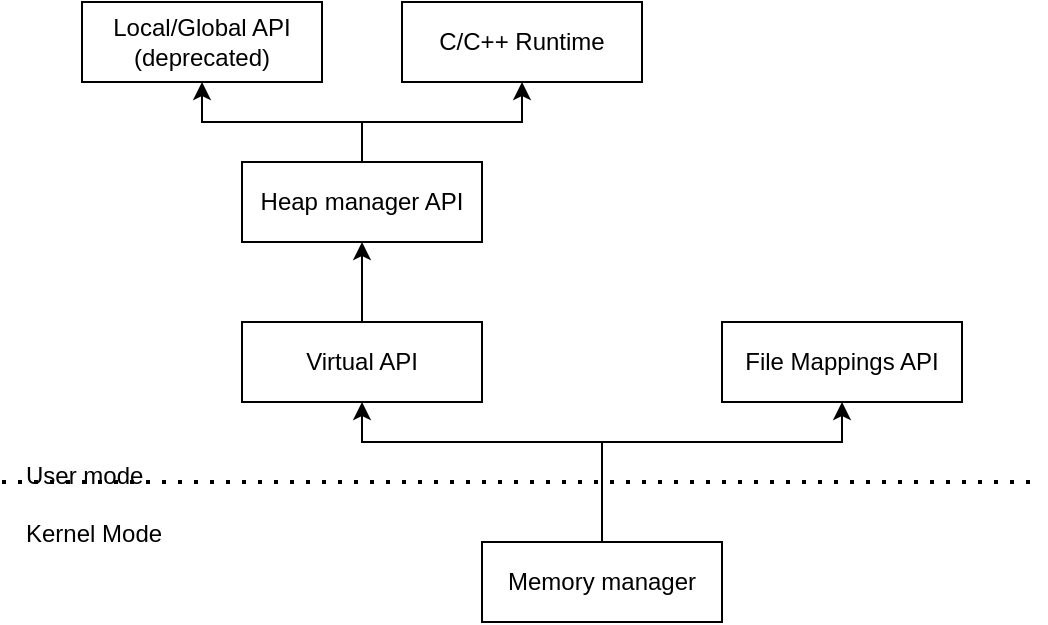 <mxfile version="21.5.2" type="device">
  <diagram name="Page-1" id="bqEZuofcd8WuV6ia_vs0">
    <mxGraphModel dx="880" dy="496" grid="1" gridSize="10" guides="1" tooltips="1" connect="1" arrows="1" fold="1" page="1" pageScale="1" pageWidth="850" pageHeight="1100" math="0" shadow="0">
      <root>
        <mxCell id="0" />
        <mxCell id="1" parent="0" />
        <mxCell id="jYA5gbJcj_QCcZgO4l_s-1" value="Local/Global API&lt;br&gt;(deprecated)" style="rounded=0;whiteSpace=wrap;html=1;" vertex="1" parent="1">
          <mxGeometry x="240" y="240" width="120" height="40" as="geometry" />
        </mxCell>
        <mxCell id="jYA5gbJcj_QCcZgO4l_s-2" value="C/C++ Runtime" style="rounded=0;whiteSpace=wrap;html=1;" vertex="1" parent="1">
          <mxGeometry x="400" y="240" width="120" height="40" as="geometry" />
        </mxCell>
        <mxCell id="jYA5gbJcj_QCcZgO4l_s-10" style="edgeStyle=orthogonalEdgeStyle;rounded=0;orthogonalLoop=1;jettySize=auto;html=1;" edge="1" parent="1" source="jYA5gbJcj_QCcZgO4l_s-3" target="jYA5gbJcj_QCcZgO4l_s-1">
          <mxGeometry relative="1" as="geometry" />
        </mxCell>
        <mxCell id="jYA5gbJcj_QCcZgO4l_s-11" style="edgeStyle=orthogonalEdgeStyle;rounded=0;orthogonalLoop=1;jettySize=auto;html=1;entryX=0.5;entryY=1;entryDx=0;entryDy=0;" edge="1" parent="1" source="jYA5gbJcj_QCcZgO4l_s-3" target="jYA5gbJcj_QCcZgO4l_s-2">
          <mxGeometry relative="1" as="geometry" />
        </mxCell>
        <mxCell id="jYA5gbJcj_QCcZgO4l_s-3" value="Heap manager API" style="rounded=0;whiteSpace=wrap;html=1;" vertex="1" parent="1">
          <mxGeometry x="320" y="320" width="120" height="40" as="geometry" />
        </mxCell>
        <mxCell id="jYA5gbJcj_QCcZgO4l_s-9" style="edgeStyle=orthogonalEdgeStyle;rounded=0;orthogonalLoop=1;jettySize=auto;html=1;entryX=0.5;entryY=1;entryDx=0;entryDy=0;" edge="1" parent="1" source="jYA5gbJcj_QCcZgO4l_s-4" target="jYA5gbJcj_QCcZgO4l_s-3">
          <mxGeometry relative="1" as="geometry" />
        </mxCell>
        <mxCell id="jYA5gbJcj_QCcZgO4l_s-4" value="Virtual API" style="rounded=0;whiteSpace=wrap;html=1;" vertex="1" parent="1">
          <mxGeometry x="320" y="400" width="120" height="40" as="geometry" />
        </mxCell>
        <mxCell id="jYA5gbJcj_QCcZgO4l_s-5" value="File Mappings API" style="rounded=0;whiteSpace=wrap;html=1;" vertex="1" parent="1">
          <mxGeometry x="560" y="400" width="120" height="40" as="geometry" />
        </mxCell>
        <mxCell id="jYA5gbJcj_QCcZgO4l_s-7" style="edgeStyle=orthogonalEdgeStyle;rounded=0;orthogonalLoop=1;jettySize=auto;html=1;entryX=0.5;entryY=1;entryDx=0;entryDy=0;" edge="1" parent="1" source="jYA5gbJcj_QCcZgO4l_s-6" target="jYA5gbJcj_QCcZgO4l_s-4">
          <mxGeometry relative="1" as="geometry">
            <Array as="points">
              <mxPoint x="500" y="460" />
              <mxPoint x="380" y="460" />
            </Array>
          </mxGeometry>
        </mxCell>
        <mxCell id="jYA5gbJcj_QCcZgO4l_s-8" style="edgeStyle=orthogonalEdgeStyle;rounded=0;orthogonalLoop=1;jettySize=auto;html=1;entryX=0.5;entryY=1;entryDx=0;entryDy=0;exitX=0.5;exitY=0;exitDx=0;exitDy=0;" edge="1" parent="1" source="jYA5gbJcj_QCcZgO4l_s-6" target="jYA5gbJcj_QCcZgO4l_s-5">
          <mxGeometry relative="1" as="geometry">
            <Array as="points">
              <mxPoint x="500" y="460" />
              <mxPoint x="620" y="460" />
            </Array>
          </mxGeometry>
        </mxCell>
        <mxCell id="jYA5gbJcj_QCcZgO4l_s-6" value="Memory manager" style="rounded=0;whiteSpace=wrap;html=1;" vertex="1" parent="1">
          <mxGeometry x="440" y="510" width="120" height="40" as="geometry" />
        </mxCell>
        <mxCell id="jYA5gbJcj_QCcZgO4l_s-12" value="" style="endArrow=none;dashed=1;html=1;dashPattern=1 3;strokeWidth=2;rounded=0;" edge="1" parent="1">
          <mxGeometry width="50" height="50" relative="1" as="geometry">
            <mxPoint x="200" y="480" as="sourcePoint" />
            <mxPoint x="720" y="480" as="targetPoint" />
          </mxGeometry>
        </mxCell>
        <mxCell id="jYA5gbJcj_QCcZgO4l_s-14" value="&lt;div align=&quot;left&quot;&gt;User mode&lt;br&gt;&lt;br&gt;Kernel Mode&lt;/div&gt;" style="text;html=1;strokeColor=none;fillColor=none;align=left;verticalAlign=middle;whiteSpace=wrap;rounded=0;" vertex="1" parent="1">
          <mxGeometry x="210" y="476" width="150" height="30" as="geometry" />
        </mxCell>
      </root>
    </mxGraphModel>
  </diagram>
</mxfile>
